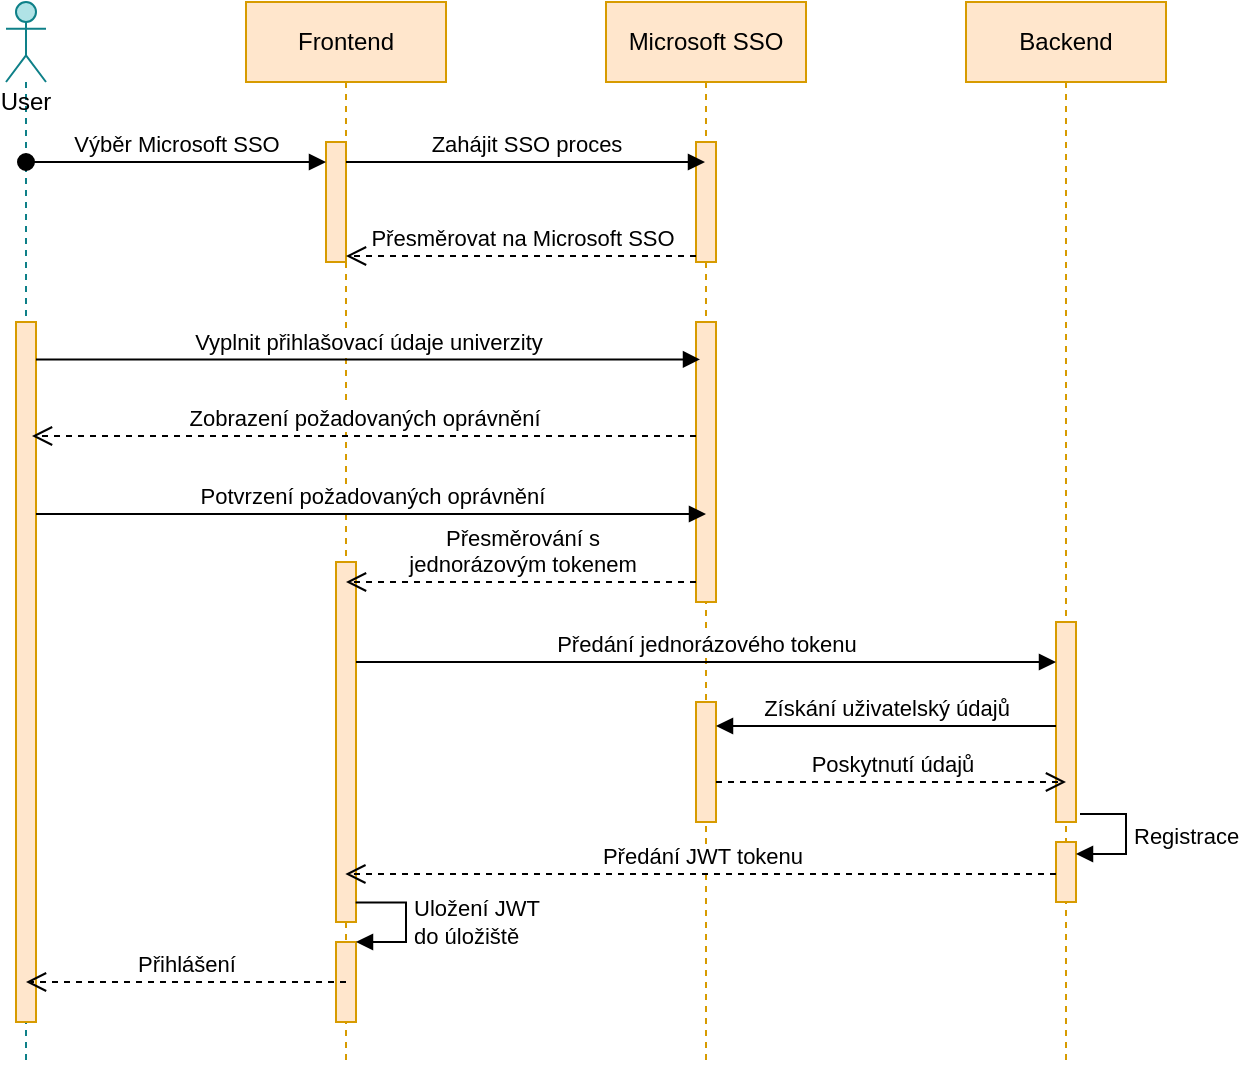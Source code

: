 <mxfile version="20.5.3" type="embed"><diagram id="tU3mTcSXYGT8jz4W1jHq" name="Page-1"><mxGraphModel dx="936" dy="633" grid="1" gridSize="10" guides="1" tooltips="1" connect="1" arrows="1" fold="1" page="1" pageScale="1" pageWidth="850" pageHeight="1100" math="0" shadow="0"><root><mxCell id="0"/><mxCell id="1" parent="0"/><mxCell id="2" value="User&lt;br&gt;" style="shape=umlLifeline;participant=umlActor;perimeter=lifelinePerimeter;whiteSpace=wrap;html=1;container=1;collapsible=0;recursiveResize=0;verticalAlign=top;spacingTop=36;outlineConnect=0;fillColor=#b0e3e6;strokeColor=#0e8088;" vertex="1" parent="1"><mxGeometry x="50" y="30" width="20" height="530" as="geometry"/></mxCell><mxCell id="19" value="" style="html=1;points=[];perimeter=orthogonalPerimeter;fillColor=#ffe6cc;strokeColor=#d79b00;" vertex="1" parent="2"><mxGeometry x="5" y="160" width="10" height="350" as="geometry"/></mxCell><mxCell id="3" value="Frontend" style="shape=umlLifeline;perimeter=lifelinePerimeter;whiteSpace=wrap;html=1;container=1;collapsible=0;recursiveResize=0;outlineConnect=0;fillColor=#ffe6cc;strokeColor=#d79b00;" vertex="1" parent="1"><mxGeometry x="170" y="30" width="100" height="530" as="geometry"/></mxCell><mxCell id="6" value="" style="html=1;points=[];perimeter=orthogonalPerimeter;fillColor=#ffe6cc;strokeColor=#d79b00;" vertex="1" parent="3"><mxGeometry x="40" y="70" width="10" height="60" as="geometry"/></mxCell><mxCell id="27" value="" style="html=1;points=[];perimeter=orthogonalPerimeter;fillColor=#ffe6cc;strokeColor=#d79b00;" vertex="1" parent="3"><mxGeometry x="45" y="280" width="10" height="180" as="geometry"/></mxCell><mxCell id="41" value="" style="html=1;points=[];perimeter=orthogonalPerimeter;fillColor=#ffe6cc;strokeColor=#d79b00;" vertex="1" parent="3"><mxGeometry x="45" y="470" width="10" height="40" as="geometry"/></mxCell><mxCell id="42" value="Uložení JWT&lt;br&gt;do úložiště" style="edgeStyle=orthogonalEdgeStyle;html=1;align=left;spacingLeft=2;endArrow=block;rounded=0;entryX=1;entryY=0;exitX=0.983;exitY=0.946;exitDx=0;exitDy=0;exitPerimeter=0;" edge="1" target="41" parent="3" source="27"><mxGeometry relative="1" as="geometry"><mxPoint x="60" y="450" as="sourcePoint"/><Array as="points"><mxPoint x="80" y="450"/><mxPoint x="80" y="470"/></Array></mxGeometry></mxCell><mxCell id="4" value="Microsoft SSO" style="shape=umlLifeline;perimeter=lifelinePerimeter;whiteSpace=wrap;html=1;container=1;collapsible=0;recursiveResize=0;outlineConnect=0;fillColor=#ffe6cc;strokeColor=#d79b00;" vertex="1" parent="1"><mxGeometry x="350" y="30" width="100" height="530" as="geometry"/></mxCell><mxCell id="11" value="" style="html=1;points=[];perimeter=orthogonalPerimeter;fillColor=#ffe6cc;strokeColor=#d79b00;" vertex="1" parent="4"><mxGeometry x="45" y="70" width="10" height="60" as="geometry"/></mxCell><mxCell id="14" value="" style="html=1;points=[];perimeter=orthogonalPerimeter;fillColor=#ffe6cc;strokeColor=#d79b00;" vertex="1" parent="4"><mxGeometry x="45" y="160" width="10" height="140" as="geometry"/></mxCell><mxCell id="30" value="Přesměrování s&lt;br&gt;jednorázovým tokenem" style="html=1;verticalAlign=bottom;endArrow=open;dashed=1;endSize=8;rounded=0;" edge="1" parent="4" target="3"><mxGeometry relative="1" as="geometry"><mxPoint x="45" y="290" as="sourcePoint"/><mxPoint x="-35" y="290" as="targetPoint"/></mxGeometry></mxCell><mxCell id="35" value="" style="html=1;points=[];perimeter=orthogonalPerimeter;fillColor=#ffe6cc;strokeColor=#d79b00;" vertex="1" parent="4"><mxGeometry x="45" y="350" width="10" height="60" as="geometry"/></mxCell><mxCell id="5" value="Backend" style="shape=umlLifeline;perimeter=lifelinePerimeter;whiteSpace=wrap;html=1;container=1;collapsible=0;recursiveResize=0;outlineConnect=0;fillColor=#ffe6cc;strokeColor=#d79b00;" vertex="1" parent="1"><mxGeometry x="530" y="30" width="100" height="530" as="geometry"/></mxCell><mxCell id="31" value="" style="html=1;points=[];perimeter=orthogonalPerimeter;fillColor=#ffe6cc;strokeColor=#d79b00;" vertex="1" parent="5"><mxGeometry x="45" y="310" width="10" height="100" as="geometry"/></mxCell><mxCell id="38" value="" style="html=1;points=[];perimeter=orthogonalPerimeter;fillColor=#ffe6cc;strokeColor=#d79b00;" vertex="1" parent="5"><mxGeometry x="45" y="420" width="10" height="30" as="geometry"/></mxCell><mxCell id="39" value="Registrace" style="edgeStyle=orthogonalEdgeStyle;html=1;align=left;spacingLeft=2;endArrow=block;rounded=0;entryX=1;entryY=0;" edge="1" parent="5"><mxGeometry relative="1" as="geometry"><mxPoint x="57" y="406" as="sourcePoint"/><Array as="points"><mxPoint x="80" y="406"/></Array><mxPoint x="55" y="426" as="targetPoint"/></mxGeometry></mxCell><mxCell id="40" value="Předání JWT tokenu" style="html=1;verticalAlign=bottom;endArrow=open;dashed=1;endSize=8;rounded=0;" edge="1" parent="5"><mxGeometry relative="1" as="geometry"><mxPoint x="45" y="436" as="sourcePoint"/><mxPoint x="-310.333" y="436" as="targetPoint"/></mxGeometry></mxCell><mxCell id="7" value="Výběr Microsoft SSO" style="html=1;verticalAlign=bottom;startArrow=oval;endArrow=block;startSize=8;rounded=0;" edge="1" target="6" parent="1" source="2"><mxGeometry relative="1" as="geometry"><mxPoint x="59.5" y="130" as="sourcePoint"/><Array as="points"><mxPoint x="100" y="110"/></Array></mxGeometry></mxCell><mxCell id="9" value="Zahájit SSO proces" style="html=1;verticalAlign=bottom;endArrow=block;rounded=0;" edge="1" target="4" parent="1" source="6"><mxGeometry relative="1" as="geometry"><mxPoint x="275" y="100" as="sourcePoint"/><Array as="points"><mxPoint x="260" y="110"/></Array></mxGeometry></mxCell><mxCell id="16" value="Zobrazení požadovaných oprávnění" style="html=1;verticalAlign=bottom;endArrow=open;dashed=1;endSize=8;rounded=0;" edge="1" parent="1"><mxGeometry relative="1" as="geometry"><mxPoint x="395" y="247" as="sourcePoint"/><mxPoint x="63" y="247" as="targetPoint"/></mxGeometry></mxCell><mxCell id="13" value="Přesměrovat na Microsoft SSO" style="html=1;verticalAlign=bottom;endArrow=open;dashed=1;endSize=8;exitX=0;exitY=0.95;rounded=0;" edge="1" source="11" parent="1" target="3"><mxGeometry relative="1" as="geometry"><mxPoint x="210" y="160" as="targetPoint"/><Array as="points"/></mxGeometry></mxCell><mxCell id="20" value="Vyplnit přihlašovací údaje univerzity" style="html=1;verticalAlign=bottom;endArrow=block;rounded=0;" edge="1" parent="1" source="19"><mxGeometry width="80" relative="1" as="geometry"><mxPoint x="66.5" y="208.72" as="sourcePoint"/><mxPoint x="397" y="208.72" as="targetPoint"/></mxGeometry></mxCell><mxCell id="21" value="Potvrzení požadovaných oprávnění" style="html=1;verticalAlign=bottom;endArrow=block;rounded=0;" edge="1" parent="1" source="19"><mxGeometry width="80" relative="1" as="geometry"><mxPoint x="70" y="286" as="sourcePoint"/><mxPoint x="400" y="286" as="targetPoint"/><Array as="points"><mxPoint x="280" y="286"/></Array></mxGeometry></mxCell><mxCell id="34" value="Předání jednorázového tokenu" style="html=1;verticalAlign=bottom;endArrow=block;rounded=0;" edge="1" parent="1"><mxGeometry width="80" relative="1" as="geometry"><mxPoint x="225" y="360" as="sourcePoint"/><mxPoint x="575" y="360" as="targetPoint"/></mxGeometry></mxCell><mxCell id="36" value="Získání uživatelský údajů" style="html=1;verticalAlign=bottom;endArrow=block;entryX=1;entryY=0;rounded=0;" edge="1" parent="1"><mxGeometry relative="1" as="geometry"><mxPoint x="575" y="392" as="sourcePoint"/><mxPoint x="405" y="392" as="targetPoint"/></mxGeometry></mxCell><mxCell id="37" value="Poskytnutí údajů" style="html=1;verticalAlign=bottom;endArrow=open;dashed=1;endSize=8;exitX=1;exitY=0.95;rounded=0;entryX=0.5;entryY=0.77;entryDx=0;entryDy=0;entryPerimeter=0;" edge="1" parent="1"><mxGeometry relative="1" as="geometry"><mxPoint x="580" y="420" as="targetPoint"/><mxPoint x="405" y="420" as="sourcePoint"/></mxGeometry></mxCell><mxCell id="48" value="Přihlášení" style="html=1;verticalAlign=bottom;endArrow=open;dashed=1;endSize=8;rounded=0;" edge="1" parent="1" target="2"><mxGeometry relative="1" as="geometry"><mxPoint x="220" y="520" as="sourcePoint"/><mxPoint x="140" y="520" as="targetPoint"/></mxGeometry></mxCell></root></mxGraphModel></diagram></mxfile>